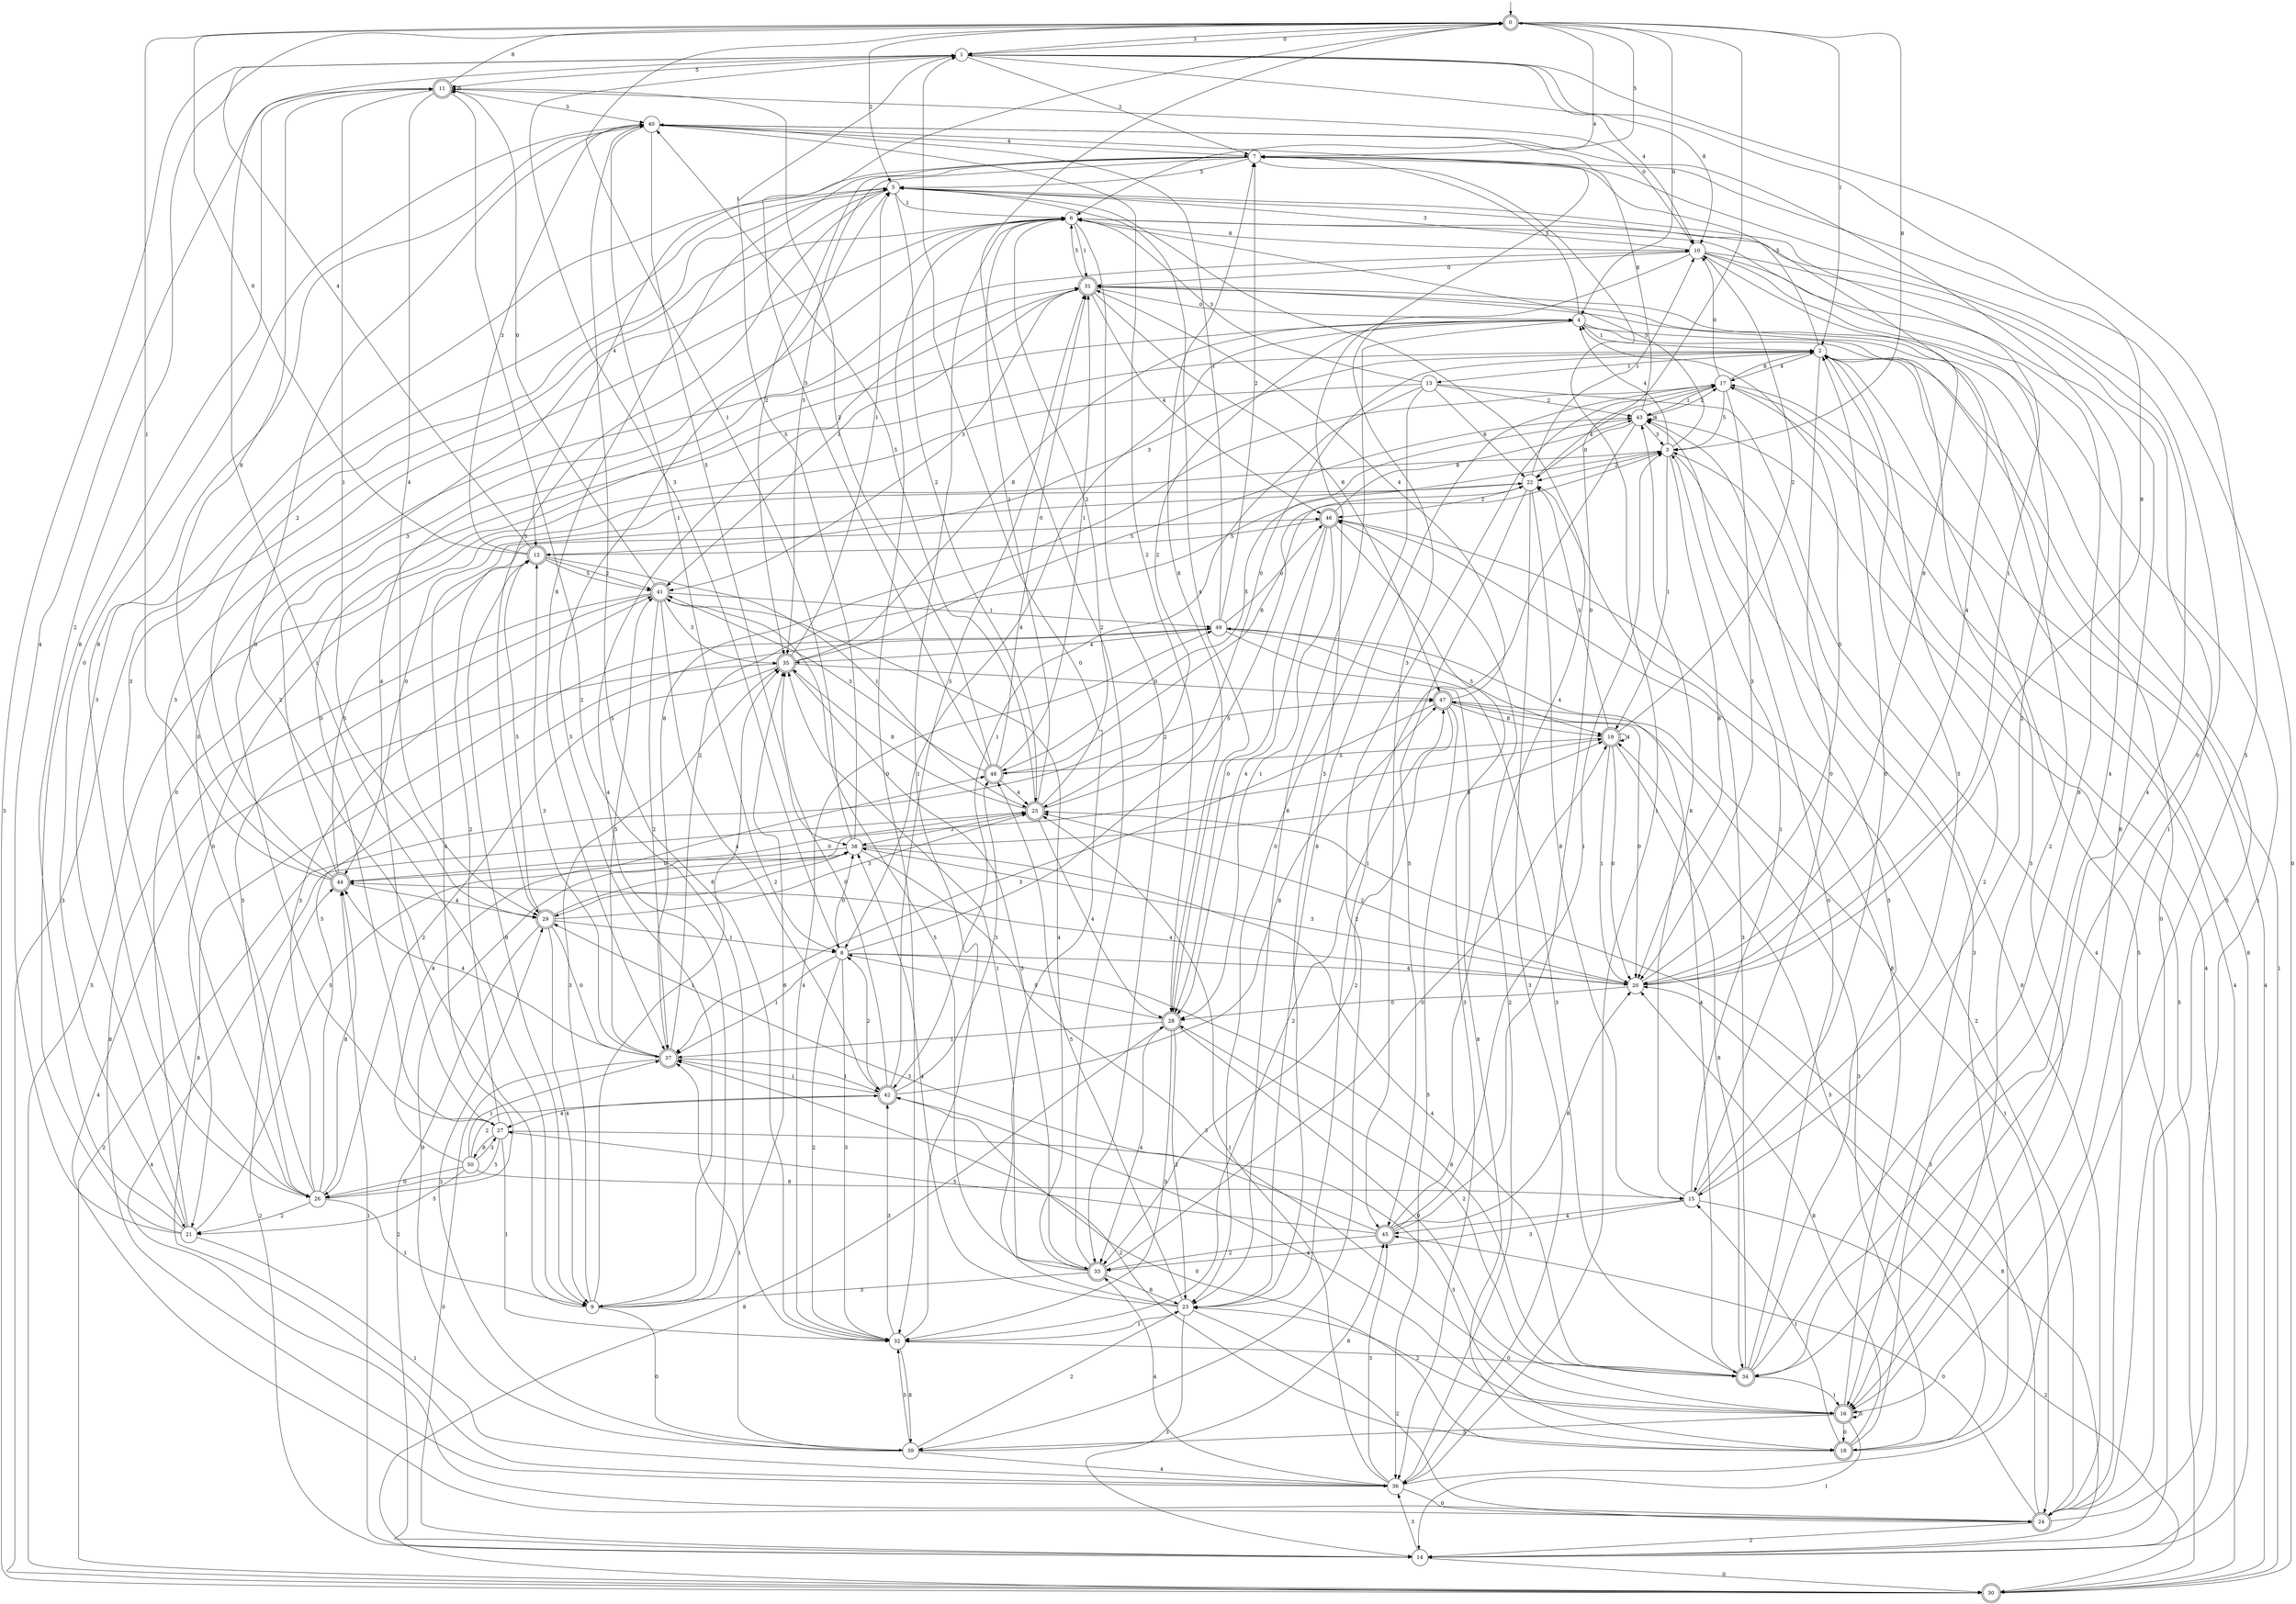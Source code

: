 digraph g {

	s0 [shape="doublecircle" label="0"];
	s1 [shape="circle" label="1"];
	s2 [shape="circle" label="2"];
	s3 [shape="circle" label="3"];
	s4 [shape="circle" label="4"];
	s5 [shape="circle" label="5"];
	s6 [shape="circle" label="6"];
	s7 [shape="circle" label="7"];
	s8 [shape="circle" label="8"];
	s9 [shape="circle" label="9"];
	s10 [shape="circle" label="10"];
	s11 [shape="doublecircle" label="11"];
	s12 [shape="doublecircle" label="12"];
	s13 [shape="circle" label="13"];
	s14 [shape="circle" label="14"];
	s15 [shape="circle" label="15"];
	s16 [shape="doublecircle" label="16"];
	s17 [shape="circle" label="17"];
	s18 [shape="doublecircle" label="18"];
	s19 [shape="doublecircle" label="19"];
	s20 [shape="circle" label="20"];
	s21 [shape="circle" label="21"];
	s22 [shape="circle" label="22"];
	s23 [shape="circle" label="23"];
	s24 [shape="doublecircle" label="24"];
	s25 [shape="doublecircle" label="25"];
	s26 [shape="circle" label="26"];
	s27 [shape="circle" label="27"];
	s28 [shape="doublecircle" label="28"];
	s29 [shape="doublecircle" label="29"];
	s30 [shape="doublecircle" label="30"];
	s31 [shape="doublecircle" label="31"];
	s32 [shape="circle" label="32"];
	s33 [shape="doublecircle" label="33"];
	s34 [shape="doublecircle" label="34"];
	s35 [shape="doublecircle" label="35"];
	s36 [shape="circle" label="36"];
	s37 [shape="doublecircle" label="37"];
	s38 [shape="circle" label="38"];
	s39 [shape="circle" label="39"];
	s40 [shape="circle" label="40"];
	s41 [shape="doublecircle" label="41"];
	s42 [shape="doublecircle" label="42"];
	s43 [shape="circle" label="43"];
	s44 [shape="doublecircle" label="44"];
	s45 [shape="doublecircle" label="45"];
	s46 [shape="doublecircle" label="46"];
	s47 [shape="doublecircle" label="47"];
	s48 [shape="doublecircle" label="48"];
	s49 [shape="circle" label="49"];
	s50 [shape="circle" label="50"];
	s0 -> s1 [label="3"];
	s0 -> s2 [label="1"];
	s0 -> s3 [label="8"];
	s0 -> s4 [label="0"];
	s0 -> s5 [label="2"];
	s0 -> s6 [label="4"];
	s0 -> s7 [label="5"];
	s1 -> s8 [label="3"];
	s1 -> s9 [label="1"];
	s1 -> s10 [label="8"];
	s1 -> s0 [label="0"];
	s1 -> s7 [label="2"];
	s1 -> s10 [label="4"];
	s1 -> s11 [label="5"];
	s2 -> s12 [label="3"];
	s2 -> s13 [label="1"];
	s2 -> s14 [label="8"];
	s2 -> s15 [label="0"];
	s2 -> s16 [label="2"];
	s2 -> s17 [label="4"];
	s2 -> s7 [label="5"];
	s3 -> s18 [label="3"];
	s3 -> s19 [label="1"];
	s3 -> s20 [label="8"];
	s3 -> s21 [label="0"];
	s3 -> s22 [label="2"];
	s3 -> s4 [label="4"];
	s3 -> s6 [label="5"];
	s4 -> s16 [label="3"];
	s4 -> s2 [label="1"];
	s4 -> s23 [label="8"];
	s4 -> s24 [label="0"];
	s4 -> s25 [label="2"];
	s4 -> s8 [label="4"];
	s4 -> s7 [label="5"];
	s5 -> s26 [label="3"];
	s5 -> s6 [label="1"];
	s5 -> s20 [label="8"];
	s5 -> s27 [label="0"];
	s5 -> s25 [label="2"];
	s5 -> s28 [label="4"];
	s5 -> s29 [label="5"];
	s6 -> s30 [label="3"];
	s6 -> s31 [label="1"];
	s6 -> s10 [label="8"];
	s6 -> s32 [label="0"];
	s6 -> s33 [label="2"];
	s6 -> s34 [label="4"];
	s6 -> s26 [label="5"];
	s7 -> s35 [label="3"];
	s7 -> s36 [label="1"];
	s7 -> s37 [label="8"];
	s7 -> s34 [label="0"];
	s7 -> s35 [label="2"];
	s7 -> s12 [label="4"];
	s7 -> s5 [label="5"];
	s8 -> s32 [label="3"];
	s8 -> s37 [label="1"];
	s8 -> s34 [label="8"];
	s8 -> s38 [label="0"];
	s8 -> s32 [label="2"];
	s8 -> s20 [label="4"];
	s8 -> s22 [label="5"];
	s9 -> s35 [label="3"];
	s9 -> s35 [label="1"];
	s9 -> s35 [label="8"];
	s9 -> s39 [label="0"];
	s9 -> s40 [label="2"];
	s9 -> s31 [label="4"];
	s9 -> s5 [label="5"];
	s10 -> s5 [label="3"];
	s10 -> s16 [label="1"];
	s10 -> s16 [label="8"];
	s10 -> s31 [label="0"];
	s10 -> s15 [label="2"];
	s10 -> s20 [label="4"];
	s10 -> s23 [label="5"];
	s11 -> s40 [label="3"];
	s11 -> s29 [label="1"];
	s11 -> s0 [label="8"];
	s11 -> s10 [label="0"];
	s11 -> s32 [label="2"];
	s11 -> s29 [label="4"];
	s11 -> s11 [label="5"];
	s12 -> s40 [label="3"];
	s12 -> s25 [label="1"];
	s12 -> s9 [label="8"];
	s12 -> s0 [label="0"];
	s12 -> s41 [label="2"];
	s12 -> s0 [label="4"];
	s12 -> s41 [label="5"];
	s13 -> s6 [label="3"];
	s13 -> s42 [label="1"];
	s13 -> s22 [label="8"];
	s13 -> s23 [label="0"];
	s13 -> s43 [label="2"];
	s13 -> s24 [label="4"];
	s13 -> s30 [label="5"];
	s14 -> s36 [label="3"];
	s14 -> s44 [label="1"];
	s14 -> s20 [label="8"];
	s14 -> s30 [label="0"];
	s14 -> s44 [label="2"];
	s14 -> s17 [label="4"];
	s14 -> s2 [label="5"];
	s15 -> s33 [label="3"];
	s15 -> s3 [label="1"];
	s15 -> s43 [label="8"];
	s15 -> s2 [label="0"];
	s15 -> s30 [label="2"];
	s15 -> s45 [label="4"];
	s15 -> s2 [label="5"];
	s16 -> s39 [label="3"];
	s16 -> s14 [label="1"];
	s16 -> s46 [label="8"];
	s16 -> s18 [label="0"];
	s16 -> s23 [label="2"];
	s16 -> s42 [label="4"];
	s16 -> s16 [label="5"];
	s17 -> s20 [label="3"];
	s17 -> s43 [label="1"];
	s17 -> s2 [label="8"];
	s17 -> s10 [label="0"];
	s17 -> s39 [label="2"];
	s17 -> s30 [label="4"];
	s17 -> s3 [label="5"];
	s18 -> s47 [label="3"];
	s18 -> s15 [label="1"];
	s18 -> s20 [label="8"];
	s18 -> s42 [label="0"];
	s18 -> s37 [label="2"];
	s18 -> s40 [label="4"];
	s18 -> s19 [label="5"];
	s19 -> s22 [label="3"];
	s19 -> s20 [label="1"];
	s19 -> s34 [label="8"];
	s19 -> s20 [label="0"];
	s19 -> s10 [label="2"];
	s19 -> s19 [label="4"];
	s19 -> s48 [label="5"];
	s20 -> s38 [label="3"];
	s20 -> s5 [label="1"];
	s20 -> s1 [label="8"];
	s20 -> s28 [label="0"];
	s20 -> s25 [label="2"];
	s20 -> s44 [label="4"];
	s20 -> s4 [label="5"];
	s21 -> s5 [label="3"];
	s21 -> s36 [label="1"];
	s21 -> s11 [label="8"];
	s21 -> s2 [label="0"];
	s21 -> s1 [label="2"];
	s21 -> s11 [label="4"];
	s21 -> s19 [label="5"];
	s22 -> s36 [label="3"];
	s22 -> s10 [label="1"];
	s22 -> s15 [label="8"];
	s22 -> s44 [label="0"];
	s22 -> s46 [label="2"];
	s22 -> s17 [label="4"];
	s22 -> s45 [label="5"];
	s23 -> s14 [label="3"];
	s23 -> s32 [label="1"];
	s23 -> s17 [label="8"];
	s23 -> s1 [label="0"];
	s23 -> s24 [label="2"];
	s23 -> s38 [label="4"];
	s23 -> s48 [label="5"];
	s24 -> s25 [label="3"];
	s24 -> s31 [label="1"];
	s24 -> s3 [label="8"];
	s24 -> s45 [label="0"];
	s24 -> s14 [label="2"];
	s24 -> s25 [label="4"];
	s24 -> s31 [label="5"];
	s25 -> s38 [label="3"];
	s25 -> s6 [label="1"];
	s25 -> s35 [label="8"];
	s25 -> s2 [label="0"];
	s25 -> s6 [label="2"];
	s25 -> s28 [label="4"];
	s25 -> s40 [label="5"];
	s26 -> s41 [label="3"];
	s26 -> s9 [label="1"];
	s26 -> s44 [label="8"];
	s26 -> s31 [label="0"];
	s26 -> s21 [label="2"];
	s26 -> s22 [label="4"];
	s26 -> s49 [label="5"];
	s27 -> s18 [label="3"];
	s27 -> s32 [label="1"];
	s27 -> s50 [label="8"];
	s27 -> s4 [label="0"];
	s27 -> s46 [label="2"];
	s27 -> s10 [label="4"];
	s27 -> s26 [label="5"];
	s28 -> s32 [label="3"];
	s28 -> s37 [label="1"];
	s28 -> s7 [label="8"];
	s28 -> s16 [label="0"];
	s28 -> s23 [label="2"];
	s28 -> s33 [label="4"];
	s28 -> s8 [label="5"];
	s29 -> s25 [label="3"];
	s29 -> s8 [label="1"];
	s29 -> s38 [label="8"];
	s29 -> s37 [label="0"];
	s29 -> s14 [label="2"];
	s29 -> s9 [label="4"];
	s29 -> s12 [label="5"];
	s30 -> s1 [label="3"];
	s30 -> s2 [label="1"];
	s30 -> s28 [label="8"];
	s30 -> s7 [label="0"];
	s30 -> s47 [label="2"];
	s30 -> s17 [label="4"];
	s30 -> s43 [label="5"];
	s31 -> s41 [label="3"];
	s31 -> s41 [label="1"];
	s31 -> s47 [label="8"];
	s31 -> s4 [label="0"];
	s31 -> s16 [label="2"];
	s31 -> s46 [label="4"];
	s31 -> s6 [label="5"];
	s32 -> s42 [label="3"];
	s32 -> s6 [label="1"];
	s32 -> s39 [label="8"];
	s32 -> s34 [label="0"];
	s32 -> s47 [label="2"];
	s32 -> s49 [label="4"];
	s32 -> s40 [label="5"];
	s33 -> s9 [label="3"];
	s33 -> s35 [label="1"];
	s33 -> s23 [label="8"];
	s33 -> s19 [label="0"];
	s33 -> s0 [label="2"];
	s33 -> s41 [label="4"];
	s33 -> s41 [label="5"];
	s34 -> s22 [label="3"];
	s34 -> s16 [label="1"];
	s34 -> s6 [label="8"];
	s34 -> s43 [label="0"];
	s34 -> s28 [label="2"];
	s34 -> s49 [label="4"];
	s34 -> s43 [label="5"];
	s35 -> s33 [label="3"];
	s35 -> s5 [label="1"];
	s35 -> s4 [label="8"];
	s35 -> s47 [label="0"];
	s35 -> s26 [label="2"];
	s35 -> s24 [label="4"];
	s35 -> s43 [label="5"];
	s36 -> s45 [label="3"];
	s36 -> s25 [label="1"];
	s36 -> s49 [label="8"];
	s36 -> s24 [label="0"];
	s36 -> s46 [label="2"];
	s36 -> s33 [label="4"];
	s36 -> s1 [label="5"];
	s37 -> s12 [label="3"];
	s37 -> s42 [label="1"];
	s37 -> s17 [label="8"];
	s37 -> s14 [label="0"];
	s37 -> s3 [label="2"];
	s37 -> s44 [label="4"];
	s37 -> s41 [label="5"];
	s38 -> s16 [label="3"];
	s38 -> s0 [label="1"];
	s38 -> s19 [label="8"];
	s38 -> s44 [label="0"];
	s38 -> s29 [label="2"];
	s38 -> s34 [label="4"];
	s38 -> s1 [label="5"];
	s39 -> s29 [label="3"];
	s39 -> s37 [label="1"];
	s39 -> s45 [label="8"];
	s39 -> s38 [label="0"];
	s39 -> s23 [label="2"];
	s39 -> s36 [label="4"];
	s39 -> s32 [label="5"];
	s40 -> s45 [label="3"];
	s40 -> s8 [label="1"];
	s40 -> s26 [label="8"];
	s40 -> s21 [label="0"];
	s40 -> s28 [label="2"];
	s40 -> s7 [label="4"];
	s40 -> s38 [label="5"];
	s41 -> s35 [label="3"];
	s41 -> s49 [label="1"];
	s41 -> s36 [label="8"];
	s41 -> s11 [label="0"];
	s41 -> s37 [label="2"];
	s41 -> s42 [label="4"];
	s41 -> s26 [label="5"];
	s42 -> s48 [label="3"];
	s42 -> s37 [label="1"];
	s42 -> s47 [label="8"];
	s42 -> s35 [label="0"];
	s42 -> s8 [label="2"];
	s42 -> s27 [label="4"];
	s42 -> s31 [label="5"];
	s43 -> s3 [label="3"];
	s43 -> s23 [label="1"];
	s43 -> s40 [label="8"];
	s43 -> s22 [label="0"];
	s43 -> s17 [label="2"];
	s43 -> s43 [label="4"];
	s43 -> s48 [label="5"];
	s44 -> s6 [label="3"];
	s44 -> s0 [label="1"];
	s44 -> s11 [label="8"];
	s44 -> s25 [label="0"];
	s44 -> s5 [label="2"];
	s44 -> s29 [label="4"];
	s44 -> s12 [label="5"];
	s45 -> s29 [label="3"];
	s45 -> s3 [label="1"];
	s45 -> s20 [label="8"];
	s45 -> s0 [label="0"];
	s45 -> s33 [label="2"];
	s45 -> s5 [label="4"];
	s45 -> s27 [label="5"];
	s46 -> s36 [label="3"];
	s46 -> s28 [label="1"];
	s46 -> s43 [label="8"];
	s46 -> s28 [label="0"];
	s46 -> s24 [label="2"];
	s46 -> s28 [label="4"];
	s46 -> s12 [label="5"];
	s47 -> s37 [label="3"];
	s47 -> s24 [label="1"];
	s47 -> s19 [label="8"];
	s47 -> s20 [label="0"];
	s47 -> s33 [label="2"];
	s47 -> s31 [label="4"];
	s47 -> s36 [label="5"];
	s48 -> s41 [label="3"];
	s48 -> s31 [label="1"];
	s48 -> s3 [label="8"];
	s48 -> s31 [label="0"];
	s48 -> s11 [label="2"];
	s48 -> s25 [label="4"];
	s48 -> s0 [label="5"];
	s49 -> s34 [label="3"];
	s49 -> s40 [label="1"];
	s49 -> s18 [label="8"];
	s49 -> s46 [label="0"];
	s49 -> s7 [label="2"];
	s49 -> s35 [label="4"];
	s49 -> s19 [label="5"];
	s50 -> s27 [label="3"];
	s50 -> s37 [label="1"];
	s50 -> s15 [label="8"];
	s50 -> s26 [label="0"];
	s50 -> s42 [label="2"];
	s50 -> s48 [label="4"];
	s50 -> s21 [label="5"];

__start0 [label="" shape="none" width="0" height="0"];
__start0 -> s0;

}

